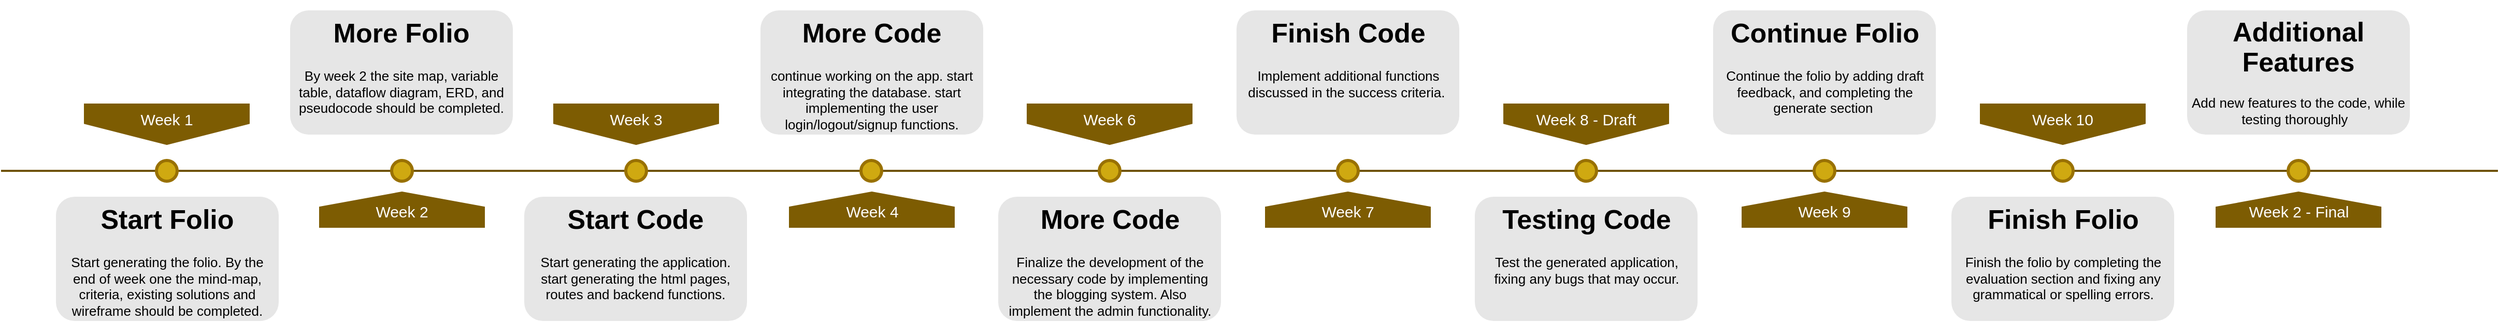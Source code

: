 <mxfile version="22.0.4" type="device">
  <diagram name="Page-1" id="82e54ff1-d628-8f03-85c4-9753963a91cd">
    <mxGraphModel dx="1002" dy="617" grid="1" gridSize="10" guides="1" tooltips="1" connect="1" arrows="1" fold="1" page="1" pageScale="1" pageWidth="1654" pageHeight="1169" background="none" math="0" shadow="0">
      <root>
        <mxCell id="0" />
        <mxCell id="1" parent="0" />
        <mxCell id="4ec97bd9e5d20128-1" value="" style="line;strokeWidth=2;html=1;fillColor=none;fontSize=28;fontColor=#004D99;strokeColor=#6E5102;" parent="1" vertex="1">
          <mxGeometry x="40" y="400" width="2410" height="10" as="geometry" />
        </mxCell>
        <mxCell id="4ec97bd9e5d20128-5" value="Week 1" style="shape=offPageConnector;whiteSpace=wrap;html=1;fillColor=#7D5C02;fontSize=15;fontColor=#FFFFFF;size=0.509;verticalAlign=top;strokeColor=none;" parent="1" vertex="1">
          <mxGeometry x="120" y="340" width="160" height="40" as="geometry" />
        </mxCell>
        <mxCell id="4ec97bd9e5d20128-6" value="&lt;span&gt;Week 3&lt;/span&gt;" style="shape=offPageConnector;whiteSpace=wrap;html=1;fillColor=#7D5C02;fontSize=15;fontColor=#FFFFFF;size=0.509;verticalAlign=top;strokeColor=none;" parent="1" vertex="1">
          <mxGeometry x="573" y="340" width="160" height="40" as="geometry" />
        </mxCell>
        <mxCell id="4ec97bd9e5d20128-7" value="&lt;span&gt;Week 2&lt;/span&gt;" style="shape=offPageConnector;whiteSpace=wrap;html=1;fillColor=#7D5C02;fontSize=15;fontColor=#FFFFFF;size=0.418;flipV=1;verticalAlign=bottom;strokeColor=none;spacingBottom=4;" parent="1" vertex="1">
          <mxGeometry x="347" y="425" width="160" height="35" as="geometry" />
        </mxCell>
        <mxCell id="4ec97bd9e5d20128-9" value="" style="ellipse;whiteSpace=wrap;html=1;fillColor=#CFA911;fontSize=28;fontColor=#004D99;strokeWidth=3;strokeColor=#997102;" parent="1" vertex="1">
          <mxGeometry x="190" y="395" width="20" height="20" as="geometry" />
        </mxCell>
        <mxCell id="4ec97bd9e5d20128-10" value="" style="ellipse;whiteSpace=wrap;html=1;fillColor=#CFA911;fontSize=28;fontColor=#004D99;strokeWidth=3;strokeColor=#997102;" parent="1" vertex="1">
          <mxGeometry x="417" y="395" width="20" height="20" as="geometry" />
        </mxCell>
        <mxCell id="4ec97bd9e5d20128-11" value="" style="ellipse;whiteSpace=wrap;html=1;fillColor=#CFA911;fontSize=28;fontColor=#004D99;strokeWidth=3;strokeColor=#997102;" parent="1" vertex="1">
          <mxGeometry x="643" y="395" width="20" height="20" as="geometry" />
        </mxCell>
        <mxCell id="4ec97bd9e5d20128-13" value="" style="ellipse;whiteSpace=wrap;html=1;fillColor=#CFA911;fontSize=28;fontColor=#004D99;strokeWidth=3;strokeColor=#997102;" parent="1" vertex="1">
          <mxGeometry x="870" y="395" width="20" height="20" as="geometry" />
        </mxCell>
        <mxCell id="4ec97bd9e5d20128-14" value="&lt;h1&gt;Start Folio&lt;/h1&gt;&lt;p&gt;Start generating the folio. By the end of week one the mind-map, criteria, existing solutions and wireframe should be completed.&lt;/p&gt;" style="text;html=1;spacing=5;spacingTop=-20;whiteSpace=wrap;overflow=hidden;strokeColor=none;strokeWidth=3;fillColor=#E6E6E6;fontSize=13;fontColor=#000000;align=center;rounded=1;" parent="1" vertex="1">
          <mxGeometry x="93" y="430" width="215" height="120" as="geometry" />
        </mxCell>
        <mxCell id="4ec97bd9e5d20128-16" value="&lt;h1&gt;More Folio&lt;/h1&gt;&lt;p&gt;By week 2 the site map, variable table, dataflow diagram, ERD, and pseudocode should be completed.&lt;/p&gt;" style="text;html=1;spacing=5;spacingTop=-20;whiteSpace=wrap;overflow=hidden;strokeColor=none;strokeWidth=3;fillColor=#E6E6E6;fontSize=13;fontColor=#000000;align=center;rounded=1;" parent="1" vertex="1">
          <mxGeometry x="319" y="250" width="215" height="120" as="geometry" />
        </mxCell>
        <mxCell id="4ec97bd9e5d20128-17" value="&lt;h1&gt;Start Code&lt;/h1&gt;&lt;p&gt;Start generating the application. start generating the html pages, routes and backend functions.&lt;/p&gt;" style="text;html=1;spacing=5;spacingTop=-20;whiteSpace=wrap;overflow=hidden;strokeColor=none;strokeWidth=3;fillColor=#E6E6E6;fontSize=13;fontColor=#000000;align=center;rounded=1;" parent="1" vertex="1">
          <mxGeometry x="545" y="430" width="215" height="120" as="geometry" />
        </mxCell>
        <mxCell id="4ec97bd9e5d20128-18" value="&lt;h1&gt;More Code&lt;/h1&gt;&lt;p&gt;continue working on the app. start integrating the database. start implementing the user login/logout/signup functions.&lt;/p&gt;" style="text;html=1;spacing=5;spacingTop=-20;whiteSpace=wrap;overflow=hidden;strokeColor=none;strokeWidth=3;fillColor=#E6E6E6;fontSize=13;fontColor=#000000;align=center;rounded=1;" parent="1" vertex="1">
          <mxGeometry x="773" y="250" width="215" height="120" as="geometry" />
        </mxCell>
        <mxCell id="QhpHEeokmbAl7ScTPKaU-2" value="" style="ellipse;whiteSpace=wrap;html=1;fillColor=#CFA911;fontSize=28;fontColor=#004D99;strokeWidth=3;strokeColor=#997102;" parent="1" vertex="1">
          <mxGeometry x="1100" y="395" width="20" height="20" as="geometry" />
        </mxCell>
        <mxCell id="QhpHEeokmbAl7ScTPKaU-3" value="&lt;span&gt;Week 4&lt;/span&gt;" style="shape=offPageConnector;whiteSpace=wrap;html=1;fillColor=#7D5C02;fontSize=15;fontColor=#FFFFFF;size=0.418;flipV=1;verticalAlign=bottom;strokeColor=none;spacingBottom=4;" parent="1" vertex="1">
          <mxGeometry x="800.5" y="425" width="160" height="35" as="geometry" />
        </mxCell>
        <mxCell id="QhpHEeokmbAl7ScTPKaU-4" value="&lt;span&gt;Week 6&lt;/span&gt;" style="shape=offPageConnector;whiteSpace=wrap;html=1;fillColor=#7D5C02;fontSize=15;fontColor=#FFFFFF;size=0.509;verticalAlign=top;strokeColor=none;" parent="1" vertex="1">
          <mxGeometry x="1030" y="340" width="160" height="40" as="geometry" />
        </mxCell>
        <mxCell id="QhpHEeokmbAl7ScTPKaU-6" value="&lt;h1&gt;More Code&lt;/h1&gt;&lt;p&gt;Finalize the development of the necessary code by implementing the blogging system. Also implement the admin functionality.&lt;/p&gt;" style="text;html=1;spacing=5;spacingTop=-20;whiteSpace=wrap;overflow=hidden;strokeColor=none;strokeWidth=3;fillColor=#E6E6E6;fontSize=13;fontColor=#000000;align=center;rounded=1;" parent="1" vertex="1">
          <mxGeometry x="1002.5" y="430" width="215" height="120" as="geometry" />
        </mxCell>
        <mxCell id="QhpHEeokmbAl7ScTPKaU-7" value="" style="ellipse;whiteSpace=wrap;html=1;fillColor=#CFA911;fontSize=28;fontColor=#004D99;strokeWidth=3;strokeColor=#997102;" parent="1" vertex="1">
          <mxGeometry x="1330" y="395" width="20" height="20" as="geometry" />
        </mxCell>
        <mxCell id="QhpHEeokmbAl7ScTPKaU-8" value="&lt;span&gt;Week 7&lt;/span&gt;" style="shape=offPageConnector;whiteSpace=wrap;html=1;fillColor=#7D5C02;fontSize=15;fontColor=#FFFFFF;size=0.418;flipV=1;verticalAlign=bottom;strokeColor=none;spacingBottom=4;" parent="1" vertex="1">
          <mxGeometry x="1260" y="425" width="160" height="35" as="geometry" />
        </mxCell>
        <mxCell id="QhpHEeokmbAl7ScTPKaU-10" value="&lt;h1&gt;Finish Code&lt;/h1&gt;&lt;p&gt;Implement additional functions discussed in the success criteria.&amp;nbsp;&lt;/p&gt;" style="text;html=1;spacing=5;spacingTop=-20;whiteSpace=wrap;overflow=hidden;strokeColor=none;strokeWidth=3;fillColor=#E6E6E6;fontSize=13;fontColor=#000000;align=center;rounded=1;" parent="1" vertex="1">
          <mxGeometry x="1232.5" y="250" width="215" height="120" as="geometry" />
        </mxCell>
        <mxCell id="QhpHEeokmbAl7ScTPKaU-11" value="" style="ellipse;whiteSpace=wrap;html=1;fillColor=#CFA911;fontSize=28;fontColor=#004D99;strokeWidth=3;strokeColor=#997102;" parent="1" vertex="1">
          <mxGeometry x="1560" y="395" width="20" height="20" as="geometry" />
        </mxCell>
        <mxCell id="QhpHEeokmbAl7ScTPKaU-12" value="&lt;span&gt;Week 8 - Draft&lt;/span&gt;" style="shape=offPageConnector;whiteSpace=wrap;html=1;fillColor=#7D5C02;fontSize=15;fontColor=#FFFFFF;size=0.509;verticalAlign=top;strokeColor=none;" parent="1" vertex="1">
          <mxGeometry x="1490" y="340" width="160" height="40" as="geometry" />
        </mxCell>
        <mxCell id="QhpHEeokmbAl7ScTPKaU-13" value="&lt;h1&gt;Testing Code&lt;/h1&gt;&lt;p&gt;Test the generated application, fixing any bugs that may occur.&lt;/p&gt;" style="text;html=1;spacing=5;spacingTop=-20;whiteSpace=wrap;overflow=hidden;strokeColor=none;strokeWidth=3;fillColor=#E6E6E6;fontSize=13;fontColor=#000000;align=center;rounded=1;" parent="1" vertex="1">
          <mxGeometry x="1462.5" y="430" width="215" height="120" as="geometry" />
        </mxCell>
        <mxCell id="QhpHEeokmbAl7ScTPKaU-15" value="" style="ellipse;whiteSpace=wrap;html=1;fillColor=#CFA911;fontSize=28;fontColor=#004D99;strokeWidth=3;strokeColor=#997102;" parent="1" vertex="1">
          <mxGeometry x="1790" y="395" width="20" height="20" as="geometry" />
        </mxCell>
        <mxCell id="QhpHEeokmbAl7ScTPKaU-16" value="&lt;span&gt;Week 9&lt;/span&gt;" style="shape=offPageConnector;whiteSpace=wrap;html=1;fillColor=#7D5C02;fontSize=15;fontColor=#FFFFFF;size=0.418;flipV=1;verticalAlign=bottom;strokeColor=none;spacingBottom=4;" parent="1" vertex="1">
          <mxGeometry x="1720" y="425" width="160" height="35" as="geometry" />
        </mxCell>
        <mxCell id="QhpHEeokmbAl7ScTPKaU-18" value="&lt;h1&gt;Continue Folio&lt;/h1&gt;&lt;p&gt;Continue the folio by adding draft feedback, and completing the generate section&amp;nbsp;&lt;/p&gt;" style="text;html=1;spacing=5;spacingTop=-20;whiteSpace=wrap;overflow=hidden;strokeColor=none;strokeWidth=3;fillColor=#E6E6E6;fontSize=13;fontColor=#000000;align=center;rounded=1;" parent="1" vertex="1">
          <mxGeometry x="1692.5" y="250" width="215" height="120" as="geometry" />
        </mxCell>
        <mxCell id="QhpHEeokmbAl7ScTPKaU-20" value="" style="ellipse;whiteSpace=wrap;html=1;fillColor=#CFA911;fontSize=28;fontColor=#004D99;strokeWidth=3;strokeColor=#997102;" parent="1" vertex="1">
          <mxGeometry x="2020" y="395" width="20" height="20" as="geometry" />
        </mxCell>
        <mxCell id="QhpHEeokmbAl7ScTPKaU-21" value="&lt;span&gt;Week 10&lt;/span&gt;" style="shape=offPageConnector;whiteSpace=wrap;html=1;fillColor=#7D5C02;fontSize=15;fontColor=#FFFFFF;size=0.509;verticalAlign=top;strokeColor=none;" parent="1" vertex="1">
          <mxGeometry x="1950" y="340" width="160" height="40" as="geometry" />
        </mxCell>
        <mxCell id="QhpHEeokmbAl7ScTPKaU-22" value="&lt;h1&gt;Finish Folio&lt;/h1&gt;&lt;p&gt;Finish the folio by completing the evaluation section and fixing any grammatical or spelling errors.&lt;/p&gt;" style="text;html=1;spacing=5;spacingTop=-20;whiteSpace=wrap;overflow=hidden;strokeColor=none;strokeWidth=3;fillColor=#E6E6E6;fontSize=13;fontColor=#000000;align=center;rounded=1;" parent="1" vertex="1">
          <mxGeometry x="1922.5" y="430" width="215" height="120" as="geometry" />
        </mxCell>
        <mxCell id="DHKpjwLulHqUdoPR05KK-1" value="" style="ellipse;whiteSpace=wrap;html=1;fillColor=#CFA911;fontSize=28;fontColor=#004D99;strokeWidth=3;strokeColor=#997102;" vertex="1" parent="1">
          <mxGeometry x="2247.5" y="395" width="20" height="20" as="geometry" />
        </mxCell>
        <mxCell id="DHKpjwLulHqUdoPR05KK-2" value="&lt;span&gt;Week 2 - Final&lt;/span&gt;" style="shape=offPageConnector;whiteSpace=wrap;html=1;fillColor=#7D5C02;fontSize=15;fontColor=#FFFFFF;size=0.418;flipV=1;verticalAlign=bottom;strokeColor=none;spacingBottom=4;" vertex="1" parent="1">
          <mxGeometry x="2177.5" y="425" width="160" height="35" as="geometry" />
        </mxCell>
        <mxCell id="DHKpjwLulHqUdoPR05KK-3" value="&lt;h1 style=&quot;line-height: 110%;&quot;&gt;Additional Features&lt;/h1&gt;&lt;p&gt;Add new features to the code, while testing thoroughly&amp;nbsp;&amp;nbsp;&lt;/p&gt;" style="text;html=1;spacing=5;spacingTop=-20;whiteSpace=wrap;overflow=hidden;strokeColor=none;strokeWidth=3;fillColor=#E6E6E6;fontSize=13;fontColor=#000000;align=center;rounded=1;" vertex="1" parent="1">
          <mxGeometry x="2150" y="250" width="215" height="120" as="geometry" />
        </mxCell>
      </root>
    </mxGraphModel>
  </diagram>
</mxfile>
